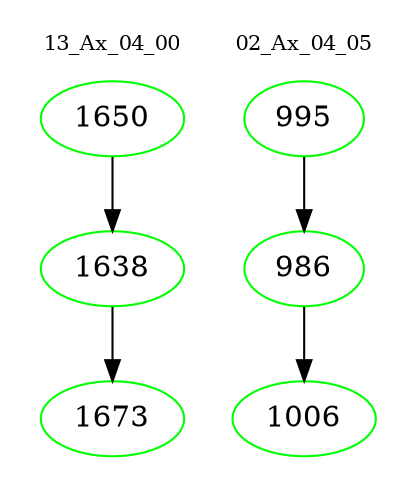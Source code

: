 digraph{
subgraph cluster_0 {
color = white
label = "13_Ax_04_00";
fontsize=10;
T0_1650 [label="1650", color="green"]
T0_1650 -> T0_1638 [color="black"]
T0_1638 [label="1638", color="green"]
T0_1638 -> T0_1673 [color="black"]
T0_1673 [label="1673", color="green"]
}
subgraph cluster_1 {
color = white
label = "02_Ax_04_05";
fontsize=10;
T1_995 [label="995", color="green"]
T1_995 -> T1_986 [color="black"]
T1_986 [label="986", color="green"]
T1_986 -> T1_1006 [color="black"]
T1_1006 [label="1006", color="green"]
}
}
